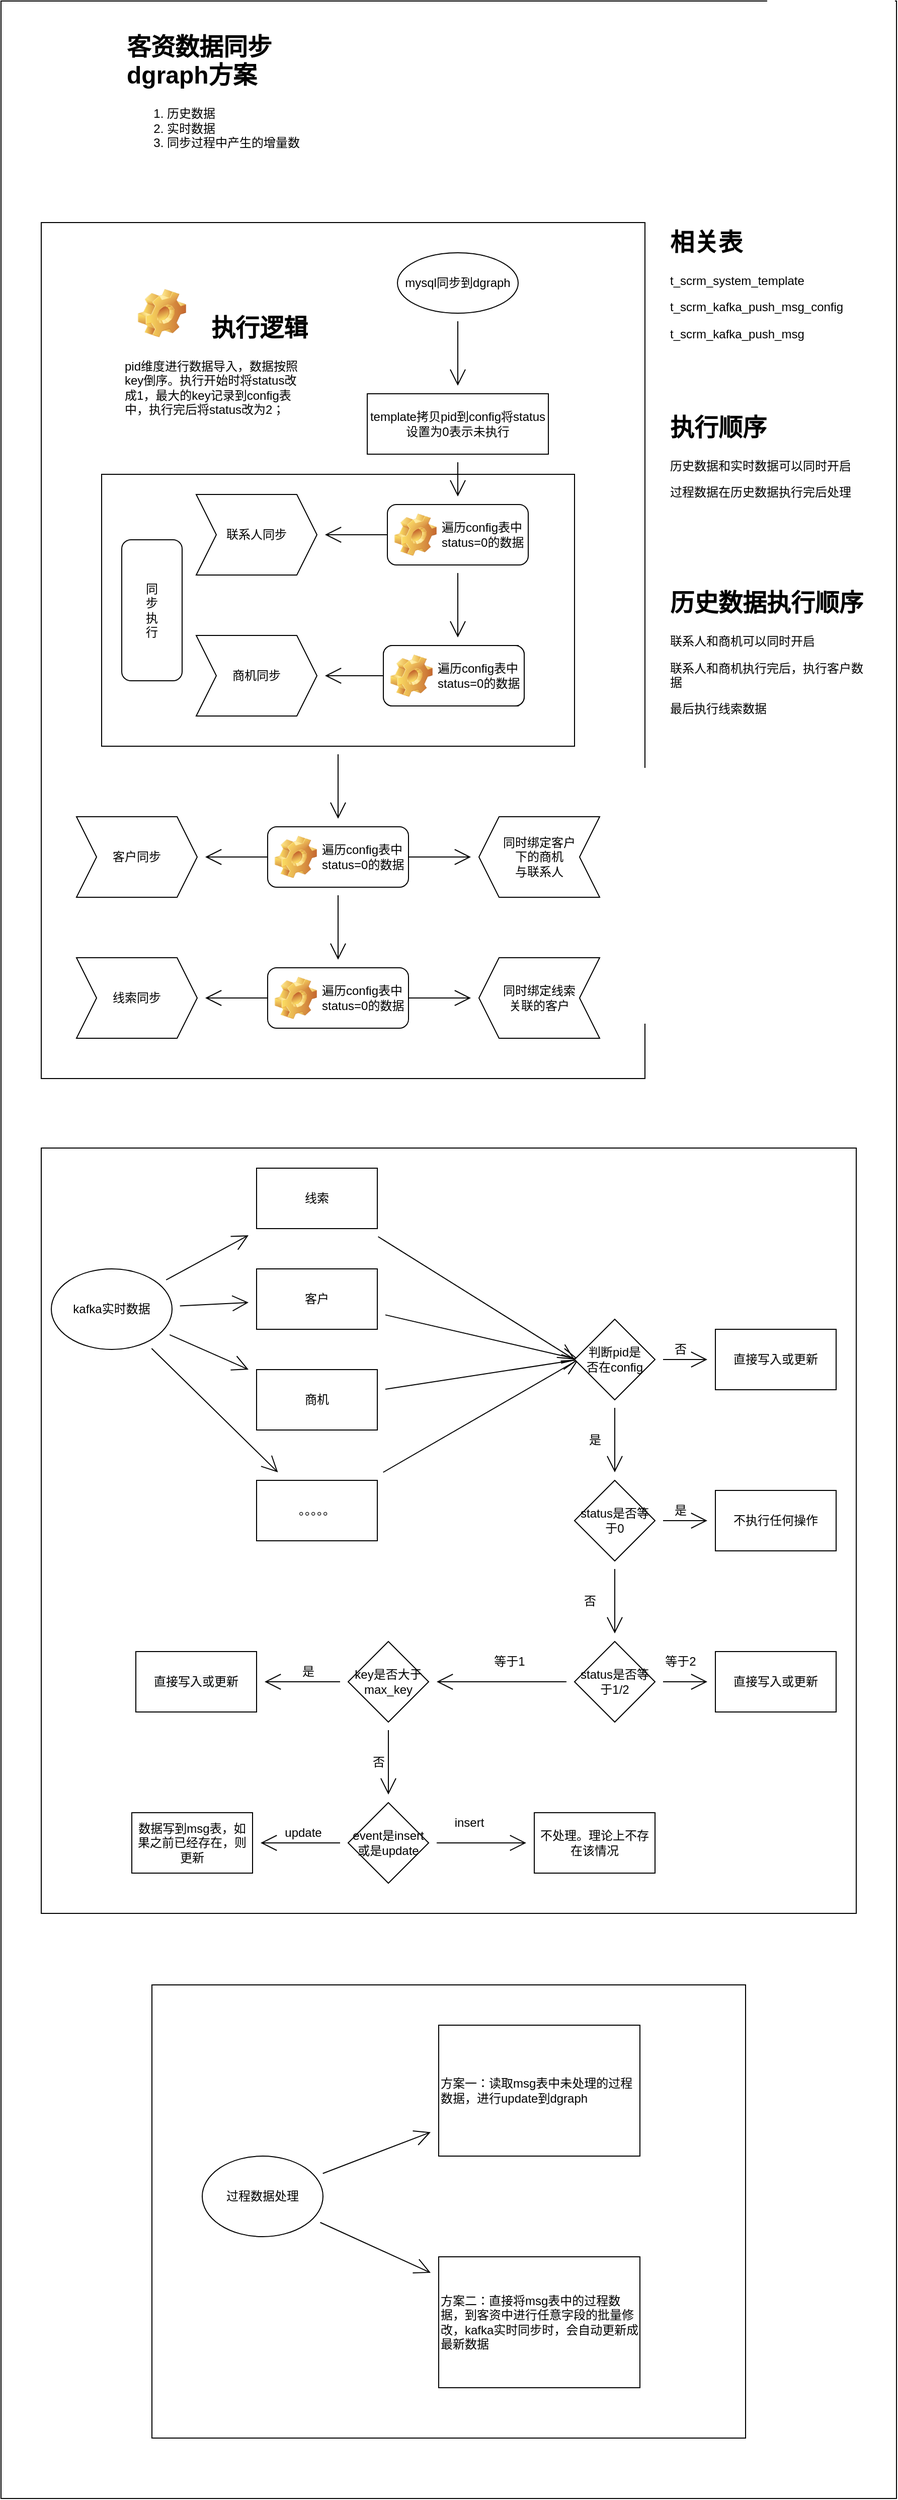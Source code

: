 <mxfile version="15.3.4" type="github">
  <diagram id="g6yYjkr6-7rxkAiS20dw" name="Page-1">
    <mxGraphModel dx="2404" dy="982" grid="1" gridSize="10" guides="1" tooltips="1" connect="1" arrows="1" fold="1" page="1" pageScale="1" pageWidth="827" pageHeight="1169" math="0" shadow="0">
      <root>
        <mxCell id="0" />
        <mxCell id="1" parent="0" />
        <mxCell id="6HXKAiUreTgjCRLAevFc-127" value="" style="rounded=0;whiteSpace=wrap;html=1;hachureGap=4;pointerEvents=0;fillColor=default;align=left;verticalAlign=middle;" vertex="1" parent="1">
          <mxGeometry x="-440" y="40" width="890" height="2480" as="geometry" />
        </mxCell>
        <mxCell id="6HXKAiUreTgjCRLAevFc-124" value="" style="rounded=0;whiteSpace=wrap;html=1;hachureGap=4;pointerEvents=0;fillColor=default;align=left;verticalAlign=middle;" vertex="1" parent="1">
          <mxGeometry x="-400" y="260" width="600" height="850" as="geometry" />
        </mxCell>
        <mxCell id="6HXKAiUreTgjCRLAevFc-123" value="" style="rounded=0;whiteSpace=wrap;html=1;hachureGap=4;pointerEvents=0;fillColor=default;align=left;verticalAlign=middle;" vertex="1" parent="1">
          <mxGeometry x="-400" y="1179" width="810" height="760" as="geometry" />
        </mxCell>
        <mxCell id="6HXKAiUreTgjCRLAevFc-122" value="" style="rounded=0;whiteSpace=wrap;html=1;hachureGap=4;pointerEvents=0;fillColor=default;align=left;verticalAlign=middle;" vertex="1" parent="1">
          <mxGeometry x="-290" y="2010" width="590" height="450" as="geometry" />
        </mxCell>
        <mxCell id="6HXKAiUreTgjCRLAevFc-22" value="" style="edgeStyle=none;curved=1;rounded=0;orthogonalLoop=1;jettySize=auto;html=1;endArrow=open;startSize=14;endSize=14;sourcePerimeterSpacing=8;targetPerimeterSpacing=8;" edge="1" parent="1" source="6HXKAiUreTgjCRLAevFc-17">
          <mxGeometry relative="1" as="geometry">
            <mxPoint x="-105" y="852" as="targetPoint" />
          </mxGeometry>
        </mxCell>
        <mxCell id="6HXKAiUreTgjCRLAevFc-17" value="" style="rounded=0;whiteSpace=wrap;html=1;hachureGap=4;pointerEvents=0;" vertex="1" parent="1">
          <mxGeometry x="-340" y="510" width="470" height="270" as="geometry" />
        </mxCell>
        <mxCell id="6HXKAiUreTgjCRLAevFc-6" value="" style="edgeStyle=none;curved=1;rounded=0;orthogonalLoop=1;jettySize=auto;html=1;endArrow=open;startSize=14;endSize=14;sourcePerimeterSpacing=8;targetPerimeterSpacing=8;" edge="1" parent="1" source="6HXKAiUreTgjCRLAevFc-2">
          <mxGeometry relative="1" as="geometry">
            <mxPoint x="14" y="532" as="targetPoint" />
          </mxGeometry>
        </mxCell>
        <mxCell id="6HXKAiUreTgjCRLAevFc-2" value="template拷贝pid到config将status设置为0表示未执行" style="rounded=0;whiteSpace=wrap;html=1;hachureGap=4;pointerEvents=0;" vertex="1" parent="1">
          <mxGeometry x="-76" y="430" width="180" height="60" as="geometry" />
        </mxCell>
        <mxCell id="6HXKAiUreTgjCRLAevFc-3" value="&lt;h1&gt;相关表&lt;/h1&gt;&lt;p&gt;&lt;span style=&quot;text-align: center&quot;&gt;t_scrm_system_template&lt;/span&gt;&lt;br&gt;&lt;/p&gt;&lt;p&gt;&lt;span style=&quot;text-align: center&quot;&gt;t_scrm_kafka_push_msg_config&lt;br&gt;&lt;/span&gt;&lt;/p&gt;&lt;p&gt;&lt;span style=&quot;text-align: center&quot;&gt;t_scrm_kafka_push_msg&lt;br&gt;&lt;/span&gt;&lt;/p&gt;&lt;p&gt;&lt;span style=&quot;text-align: center&quot;&gt;&lt;br&gt;&lt;/span&gt;&lt;/p&gt;" style="text;html=1;strokeColor=none;fillColor=none;spacing=5;spacingTop=-20;whiteSpace=wrap;overflow=hidden;rounded=0;hachureGap=4;pointerEvents=0;" vertex="1" parent="1">
          <mxGeometry x="220" y="260" width="190" height="120" as="geometry" />
        </mxCell>
        <mxCell id="6HXKAiUreTgjCRLAevFc-12" value="" style="edgeStyle=none;curved=1;rounded=0;orthogonalLoop=1;jettySize=auto;html=1;endArrow=open;startSize=14;endSize=14;sourcePerimeterSpacing=8;targetPerimeterSpacing=8;" edge="1" parent="1" target="6HXKAiUreTgjCRLAevFc-11">
          <mxGeometry relative="1" as="geometry">
            <mxPoint x="-54" y="570" as="sourcePoint" />
          </mxGeometry>
        </mxCell>
        <mxCell id="6HXKAiUreTgjCRLAevFc-14" value="" style="edgeStyle=none;curved=1;rounded=0;orthogonalLoop=1;jettySize=auto;html=1;endArrow=open;startSize=14;endSize=14;sourcePerimeterSpacing=8;targetPerimeterSpacing=8;" edge="1" parent="1" target="6HXKAiUreTgjCRLAevFc-13">
          <mxGeometry relative="1" as="geometry">
            <mxPoint x="14" y="608" as="sourcePoint" />
          </mxGeometry>
        </mxCell>
        <mxCell id="6HXKAiUreTgjCRLAevFc-11" value="联系人同步" style="shape=step;perimeter=stepPerimeter;whiteSpace=wrap;html=1;fixedSize=1;rounded=0;hachureGap=4;" vertex="1" parent="1">
          <mxGeometry x="-246" y="530" width="120" height="80" as="geometry" />
        </mxCell>
        <mxCell id="6HXKAiUreTgjCRLAevFc-16" value="" style="edgeStyle=none;curved=1;rounded=0;orthogonalLoop=1;jettySize=auto;html=1;endArrow=open;startSize=14;endSize=14;sourcePerimeterSpacing=8;targetPerimeterSpacing=8;" edge="1" parent="1" source="6HXKAiUreTgjCRLAevFc-13" target="6HXKAiUreTgjCRLAevFc-15">
          <mxGeometry relative="1" as="geometry" />
        </mxCell>
        <mxCell id="6HXKAiUreTgjCRLAevFc-13" value="遍历config表中status=0的数据" style="whiteSpace=wrap;html=1;rounded=0;hachureGap=4;" vertex="1" parent="1">
          <mxGeometry x="-46" y="680" width="120" height="60" as="geometry" />
        </mxCell>
        <mxCell id="6HXKAiUreTgjCRLAevFc-15" value="商机同步" style="shape=step;perimeter=stepPerimeter;whiteSpace=wrap;html=1;fixedSize=1;rounded=0;hachureGap=4;" vertex="1" parent="1">
          <mxGeometry x="-246" y="670" width="120" height="80" as="geometry" />
        </mxCell>
        <mxCell id="6HXKAiUreTgjCRLAevFc-18" value="同&lt;br&gt;步&lt;br&gt;执&lt;br&gt;行" style="rounded=1;whiteSpace=wrap;html=1;hachureGap=4;pointerEvents=0;" vertex="1" parent="1">
          <mxGeometry x="-320" y="575" width="60" height="140" as="geometry" />
        </mxCell>
        <mxCell id="6HXKAiUreTgjCRLAevFc-24" value="" style="edgeStyle=none;curved=1;rounded=0;orthogonalLoop=1;jettySize=auto;html=1;endArrow=open;startSize=14;endSize=14;sourcePerimeterSpacing=8;targetPerimeterSpacing=8;" edge="1" parent="1" target="6HXKAiUreTgjCRLAevFc-23">
          <mxGeometry relative="1" as="geometry">
            <mxPoint x="-173" y="890" as="sourcePoint" />
          </mxGeometry>
        </mxCell>
        <mxCell id="6HXKAiUreTgjCRLAevFc-26" value="" style="edgeStyle=none;curved=1;rounded=0;orthogonalLoop=1;jettySize=auto;html=1;endArrow=open;startSize=14;endSize=14;sourcePerimeterSpacing=8;targetPerimeterSpacing=8;" edge="1" parent="1">
          <mxGeometry relative="1" as="geometry">
            <mxPoint x="-105" y="928" as="sourcePoint" />
            <mxPoint x="-105" y="992" as="targetPoint" />
          </mxGeometry>
        </mxCell>
        <mxCell id="6HXKAiUreTgjCRLAevFc-30" value="" style="edgeStyle=none;curved=1;rounded=0;orthogonalLoop=1;jettySize=auto;html=1;endArrow=open;startSize=14;endSize=14;sourcePerimeterSpacing=8;targetPerimeterSpacing=8;" edge="1" parent="1" target="6HXKAiUreTgjCRLAevFc-29">
          <mxGeometry relative="1" as="geometry">
            <mxPoint x="-37" y="890" as="sourcePoint" />
          </mxGeometry>
        </mxCell>
        <mxCell id="6HXKAiUreTgjCRLAevFc-23" value="客户同步" style="shape=step;perimeter=stepPerimeter;whiteSpace=wrap;html=1;fixedSize=1;rounded=0;hachureGap=4;" vertex="1" parent="1">
          <mxGeometry x="-365" y="850" width="120" height="80" as="geometry" />
        </mxCell>
        <mxCell id="6HXKAiUreTgjCRLAevFc-28" value="" style="edgeStyle=none;curved=1;rounded=0;orthogonalLoop=1;jettySize=auto;html=1;endArrow=open;startSize=14;endSize=14;sourcePerimeterSpacing=8;targetPerimeterSpacing=8;" edge="1" parent="1" target="6HXKAiUreTgjCRLAevFc-27">
          <mxGeometry relative="1" as="geometry">
            <mxPoint x="-173" y="1030" as="sourcePoint" />
          </mxGeometry>
        </mxCell>
        <mxCell id="6HXKAiUreTgjCRLAevFc-33" value="" style="edgeStyle=none;curved=1;rounded=0;orthogonalLoop=1;jettySize=auto;html=1;endArrow=open;startSize=14;endSize=14;sourcePerimeterSpacing=8;targetPerimeterSpacing=8;" edge="1" parent="1" target="6HXKAiUreTgjCRLAevFc-32">
          <mxGeometry relative="1" as="geometry">
            <mxPoint x="-37" y="1030" as="sourcePoint" />
          </mxGeometry>
        </mxCell>
        <mxCell id="6HXKAiUreTgjCRLAevFc-27" value="线索同步" style="shape=step;perimeter=stepPerimeter;whiteSpace=wrap;html=1;fixedSize=1;rounded=0;hachureGap=4;" vertex="1" parent="1">
          <mxGeometry x="-365" y="990" width="120" height="80" as="geometry" />
        </mxCell>
        <mxCell id="6HXKAiUreTgjCRLAevFc-29" value="同时绑定客户&lt;br&gt;下的商机&lt;br&gt;与联系人" style="shape=step;perimeter=stepPerimeter;whiteSpace=wrap;html=1;fixedSize=1;rounded=0;hachureGap=4;direction=west;align=center;" vertex="1" parent="1">
          <mxGeometry x="35" y="850" width="120" height="80" as="geometry" />
        </mxCell>
        <mxCell id="6HXKAiUreTgjCRLAevFc-32" value="同时绑定线索&lt;br&gt;关联的客户" style="shape=step;perimeter=stepPerimeter;whiteSpace=wrap;html=1;fixedSize=1;rounded=0;hachureGap=4;direction=west;" vertex="1" parent="1">
          <mxGeometry x="35" y="990" width="120" height="80" as="geometry" />
        </mxCell>
        <mxCell id="6HXKAiUreTgjCRLAevFc-36" value="&lt;span style=&quot;font-weight: 400 ; text-align: center&quot;&gt;遍历config表中status=0的数据&lt;/span&gt;" style="label;whiteSpace=wrap;html=1;image=img/clipart/Gear_128x128.png;hachureGap=4;pointerEvents=0;" vertex="1" parent="1">
          <mxGeometry x="-60" y="680" width="140" height="60" as="geometry" />
        </mxCell>
        <mxCell id="6HXKAiUreTgjCRLAevFc-41" value="&lt;span style=&quot;font-weight: 400 ; text-align: center&quot;&gt;遍历config表中status=0的数据&lt;/span&gt;" style="label;whiteSpace=wrap;html=1;image=img/clipart/Gear_128x128.png;hachureGap=4;pointerEvents=0;" vertex="1" parent="1">
          <mxGeometry x="-60" y="680" width="140" height="60" as="geometry" />
        </mxCell>
        <mxCell id="6HXKAiUreTgjCRLAevFc-42" value="&lt;span style=&quot;font-weight: 400 ; text-align: center&quot;&gt;遍历config表中status=0的数据&lt;/span&gt;" style="label;whiteSpace=wrap;html=1;image=img/clipart/Gear_128x128.png;hachureGap=4;pointerEvents=0;" vertex="1" parent="1">
          <mxGeometry x="-56" y="540" width="140" height="60" as="geometry" />
        </mxCell>
        <mxCell id="6HXKAiUreTgjCRLAevFc-43" value="&lt;span style=&quot;font-weight: 400 ; text-align: center&quot;&gt;遍历config表中status=0的数据&lt;/span&gt;" style="label;whiteSpace=wrap;html=1;image=img/clipart/Gear_128x128.png;hachureGap=4;pointerEvents=0;" vertex="1" parent="1">
          <mxGeometry x="-175" y="860" width="140" height="60" as="geometry" />
        </mxCell>
        <mxCell id="6HXKAiUreTgjCRLAevFc-44" value="&lt;span style=&quot;font-weight: 400 ; text-align: center&quot;&gt;遍历config表中status=0的数据&lt;/span&gt;" style="label;whiteSpace=wrap;html=1;image=img/clipart/Gear_128x128.png;hachureGap=4;pointerEvents=0;" vertex="1" parent="1">
          <mxGeometry x="-175" y="1000" width="140" height="60" as="geometry" />
        </mxCell>
        <mxCell id="6HXKAiUreTgjCRLAevFc-46" value="" style="edgeStyle=none;curved=1;rounded=0;orthogonalLoop=1;jettySize=auto;html=1;endArrow=open;startSize=14;endSize=14;sourcePerimeterSpacing=8;targetPerimeterSpacing=8;" edge="1" parent="1" source="6HXKAiUreTgjCRLAevFc-45" target="6HXKAiUreTgjCRLAevFc-2">
          <mxGeometry relative="1" as="geometry" />
        </mxCell>
        <mxCell id="6HXKAiUreTgjCRLAevFc-45" value="mysql同步到dgraph" style="ellipse;whiteSpace=wrap;html=1;rounded=0;hachureGap=4;" vertex="1" parent="1">
          <mxGeometry x="-46" y="290" width="120" height="60" as="geometry" />
        </mxCell>
        <mxCell id="6HXKAiUreTgjCRLAevFc-50" value="" style="group" vertex="1" connectable="0" parent="1">
          <mxGeometry x="-320" y="320" width="190" height="145" as="geometry" />
        </mxCell>
        <mxCell id="6HXKAiUreTgjCRLAevFc-47" value="&lt;h1&gt;执行逻辑&lt;/h1&gt;&lt;p style=&quot;text-align: left&quot;&gt;pid维度进行数据导入，数据按照key倒序。执行开始时将status改成1，最大的key记录到config表中，执行完后将status改为2；&lt;/p&gt;" style="text;html=1;strokeColor=none;fillColor=none;spacing=5;spacingTop=-20;whiteSpace=wrap;overflow=hidden;rounded=0;hachureGap=4;pointerEvents=0;align=right;" vertex="1" parent="6HXKAiUreTgjCRLAevFc-50">
          <mxGeometry y="25" width="190" height="120" as="geometry" />
        </mxCell>
        <mxCell id="6HXKAiUreTgjCRLAevFc-48" value="" style="icon;html=1;image=img/clipart/Gear_128x128.png;hachureGap=4;pointerEvents=0;fillColor=default;strokeColor=none;" vertex="1" parent="6HXKAiUreTgjCRLAevFc-50">
          <mxGeometry x="10" width="60" height="60" as="geometry" />
        </mxCell>
        <mxCell id="6HXKAiUreTgjCRLAevFc-54" value="" style="edgeStyle=none;curved=1;rounded=0;orthogonalLoop=1;jettySize=auto;html=1;endArrow=open;startSize=14;endSize=14;sourcePerimeterSpacing=8;targetPerimeterSpacing=8;" edge="1" parent="1" source="6HXKAiUreTgjCRLAevFc-52" target="6HXKAiUreTgjCRLAevFc-53">
          <mxGeometry relative="1" as="geometry" />
        </mxCell>
        <mxCell id="6HXKAiUreTgjCRLAevFc-56" value="" style="edgeStyle=none;curved=1;rounded=0;orthogonalLoop=1;jettySize=auto;html=1;endArrow=open;startSize=14;endSize=14;sourcePerimeterSpacing=8;targetPerimeterSpacing=8;" edge="1" parent="1" source="6HXKAiUreTgjCRLAevFc-52" target="6HXKAiUreTgjCRLAevFc-55">
          <mxGeometry relative="1" as="geometry" />
        </mxCell>
        <mxCell id="6HXKAiUreTgjCRLAevFc-58" value="" style="edgeStyle=none;curved=1;rounded=0;orthogonalLoop=1;jettySize=auto;html=1;endArrow=open;startSize=14;endSize=14;sourcePerimeterSpacing=8;targetPerimeterSpacing=8;" edge="1" parent="1" source="6HXKAiUreTgjCRLAevFc-52" target="6HXKAiUreTgjCRLAevFc-57">
          <mxGeometry relative="1" as="geometry" />
        </mxCell>
        <mxCell id="6HXKAiUreTgjCRLAevFc-60" value="" style="edgeStyle=none;curved=1;rounded=0;orthogonalLoop=1;jettySize=auto;html=1;endArrow=open;startSize=14;endSize=14;sourcePerimeterSpacing=8;targetPerimeterSpacing=8;" edge="1" parent="1" source="6HXKAiUreTgjCRLAevFc-52" target="6HXKAiUreTgjCRLAevFc-59">
          <mxGeometry relative="1" as="geometry" />
        </mxCell>
        <mxCell id="6HXKAiUreTgjCRLAevFc-52" value="kafka实时数据" style="ellipse;whiteSpace=wrap;html=1;hachureGap=4;pointerEvents=0;fillColor=default;align=center;" vertex="1" parent="1">
          <mxGeometry x="-390" y="1299" width="120" height="80" as="geometry" />
        </mxCell>
        <mxCell id="6HXKAiUreTgjCRLAevFc-71" value="" style="edgeStyle=none;curved=1;rounded=0;orthogonalLoop=1;jettySize=auto;html=1;endArrow=open;startSize=14;endSize=14;sourcePerimeterSpacing=8;targetPerimeterSpacing=8;" edge="1" parent="1" source="6HXKAiUreTgjCRLAevFc-53" target="6HXKAiUreTgjCRLAevFc-70">
          <mxGeometry relative="1" as="geometry" />
        </mxCell>
        <mxCell id="6HXKAiUreTgjCRLAevFc-53" value="商机" style="whiteSpace=wrap;html=1;align=center;fillColor=default;hachureGap=4;" vertex="1" parent="1">
          <mxGeometry x="-186" y="1399" width="120" height="60" as="geometry" />
        </mxCell>
        <mxCell id="6HXKAiUreTgjCRLAevFc-65" value="" style="edgeStyle=none;curved=1;rounded=0;orthogonalLoop=1;jettySize=auto;html=1;endArrow=open;startSize=14;endSize=14;sourcePerimeterSpacing=8;targetPerimeterSpacing=8;entryX=0;entryY=0.5;entryDx=0;entryDy=0;" edge="1" parent="1" source="6HXKAiUreTgjCRLAevFc-55">
          <mxGeometry relative="1" as="geometry">
            <mxPoint x="130" y="1389" as="targetPoint" />
          </mxGeometry>
        </mxCell>
        <mxCell id="6HXKAiUreTgjCRLAevFc-55" value="线索" style="whiteSpace=wrap;html=1;align=center;fillColor=default;hachureGap=4;" vertex="1" parent="1">
          <mxGeometry x="-186" y="1199" width="120" height="60" as="geometry" />
        </mxCell>
        <mxCell id="6HXKAiUreTgjCRLAevFc-69" value="" style="edgeStyle=none;curved=1;rounded=0;orthogonalLoop=1;jettySize=auto;html=1;endArrow=open;startSize=14;endSize=14;sourcePerimeterSpacing=8;targetPerimeterSpacing=8;" edge="1" parent="1" source="6HXKAiUreTgjCRLAevFc-57" target="6HXKAiUreTgjCRLAevFc-68">
          <mxGeometry relative="1" as="geometry" />
        </mxCell>
        <mxCell id="6HXKAiUreTgjCRLAevFc-57" value="客户" style="whiteSpace=wrap;html=1;align=center;fillColor=default;hachureGap=4;" vertex="1" parent="1">
          <mxGeometry x="-186" y="1299" width="120" height="60" as="geometry" />
        </mxCell>
        <mxCell id="6HXKAiUreTgjCRLAevFc-73" value="" style="edgeStyle=none;curved=1;rounded=0;orthogonalLoop=1;jettySize=auto;html=1;endArrow=open;startSize=14;endSize=14;sourcePerimeterSpacing=8;targetPerimeterSpacing=8;" edge="1" parent="1" source="6HXKAiUreTgjCRLAevFc-59" target="6HXKAiUreTgjCRLAevFc-72">
          <mxGeometry relative="1" as="geometry" />
        </mxCell>
        <mxCell id="6HXKAiUreTgjCRLAevFc-59" value="。。。。。" style="whiteSpace=wrap;html=1;fillColor=default;hachureGap=4;" vertex="1" parent="1">
          <mxGeometry x="-186" y="1509" width="120" height="60" as="geometry" />
        </mxCell>
        <mxCell id="6HXKAiUreTgjCRLAevFc-68" value="" style="shape=waypoint;size=6;pointerEvents=1;points=[];fillColor=default;resizable=0;rotatable=0;perimeter=centerPerimeter;snapToPoint=1;hachureGap=4;" vertex="1" parent="1">
          <mxGeometry x="114" y="1369" width="40" height="40" as="geometry" />
        </mxCell>
        <mxCell id="6HXKAiUreTgjCRLAevFc-70" value="" style="shape=waypoint;size=6;pointerEvents=1;points=[];fillColor=default;resizable=0;rotatable=0;perimeter=centerPerimeter;snapToPoint=1;hachureGap=4;" vertex="1" parent="1">
          <mxGeometry x="114" y="1369" width="40" height="40" as="geometry" />
        </mxCell>
        <mxCell id="6HXKAiUreTgjCRLAevFc-72" value="" style="shape=waypoint;size=6;pointerEvents=1;points=[];fillColor=default;resizable=0;rotatable=0;perimeter=centerPerimeter;snapToPoint=1;hachureGap=4;" vertex="1" parent="1">
          <mxGeometry x="114" y="1369" width="40" height="40" as="geometry" />
        </mxCell>
        <mxCell id="6HXKAiUreTgjCRLAevFc-81" value="" style="edgeStyle=none;curved=1;rounded=0;orthogonalLoop=1;jettySize=auto;html=1;endArrow=open;startSize=14;endSize=14;sourcePerimeterSpacing=8;targetPerimeterSpacing=8;" edge="1" parent="1" source="6HXKAiUreTgjCRLAevFc-74" target="6HXKAiUreTgjCRLAevFc-80">
          <mxGeometry relative="1" as="geometry" />
        </mxCell>
        <mxCell id="6HXKAiUreTgjCRLAevFc-84" value="" style="edgeStyle=none;curved=1;rounded=0;orthogonalLoop=1;jettySize=auto;html=1;endArrow=open;startSize=14;endSize=14;sourcePerimeterSpacing=8;targetPerimeterSpacing=8;" edge="1" parent="1" source="6HXKAiUreTgjCRLAevFc-74" target="6HXKAiUreTgjCRLAevFc-83">
          <mxGeometry relative="1" as="geometry" />
        </mxCell>
        <mxCell id="6HXKAiUreTgjCRLAevFc-74" value="判断pid是&lt;br&gt;否在config" style="rhombus;whiteSpace=wrap;html=1;fillColor=default;hachureGap=4;" vertex="1" parent="1">
          <mxGeometry x="130" y="1349" width="80" height="80" as="geometry" />
        </mxCell>
        <mxCell id="6HXKAiUreTgjCRLAevFc-79" value="是" style="text;html=1;align=center;verticalAlign=middle;resizable=0;points=[];autosize=1;strokeColor=none;fillColor=none;" vertex="1" parent="1">
          <mxGeometry x="135" y="1459" width="30" height="20" as="geometry" />
        </mxCell>
        <mxCell id="6HXKAiUreTgjCRLAevFc-80" value="直接写入或更新" style="whiteSpace=wrap;html=1;fillColor=default;hachureGap=4;" vertex="1" parent="1">
          <mxGeometry x="270" y="1359" width="120" height="60" as="geometry" />
        </mxCell>
        <mxCell id="6HXKAiUreTgjCRLAevFc-82" value="否" style="text;html=1;align=center;verticalAlign=middle;resizable=0;points=[];autosize=1;strokeColor=none;fillColor=none;" vertex="1" parent="1">
          <mxGeometry x="220" y="1369" width="30" height="20" as="geometry" />
        </mxCell>
        <mxCell id="6HXKAiUreTgjCRLAevFc-86" value="" style="edgeStyle=none;curved=1;rounded=0;orthogonalLoop=1;jettySize=auto;html=1;endArrow=open;startSize=14;endSize=14;sourcePerimeterSpacing=8;targetPerimeterSpacing=8;" edge="1" parent="1" source="6HXKAiUreTgjCRLAevFc-83" target="6HXKAiUreTgjCRLAevFc-85">
          <mxGeometry relative="1" as="geometry" />
        </mxCell>
        <mxCell id="6HXKAiUreTgjCRLAevFc-89" value="" style="edgeStyle=none;curved=1;rounded=0;orthogonalLoop=1;jettySize=auto;html=1;endArrow=open;startSize=14;endSize=14;sourcePerimeterSpacing=8;targetPerimeterSpacing=8;" edge="1" parent="1" source="6HXKAiUreTgjCRLAevFc-83" target="6HXKAiUreTgjCRLAevFc-88">
          <mxGeometry relative="1" as="geometry" />
        </mxCell>
        <mxCell id="6HXKAiUreTgjCRLAevFc-83" value="status是否等于0" style="rhombus;whiteSpace=wrap;html=1;fillColor=default;hachureGap=4;" vertex="1" parent="1">
          <mxGeometry x="130" y="1509" width="80" height="80" as="geometry" />
        </mxCell>
        <mxCell id="6HXKAiUreTgjCRLAevFc-85" value="不执行任何操作" style="whiteSpace=wrap;html=1;fillColor=default;hachureGap=4;" vertex="1" parent="1">
          <mxGeometry x="270" y="1519" width="120" height="60" as="geometry" />
        </mxCell>
        <mxCell id="6HXKAiUreTgjCRLAevFc-87" value="是" style="text;html=1;align=center;verticalAlign=middle;resizable=0;points=[];autosize=1;strokeColor=none;fillColor=none;" vertex="1" parent="1">
          <mxGeometry x="220" y="1529" width="30" height="20" as="geometry" />
        </mxCell>
        <mxCell id="6HXKAiUreTgjCRLAevFc-94" value="" style="edgeStyle=none;curved=1;rounded=0;orthogonalLoop=1;jettySize=auto;html=1;endArrow=open;startSize=14;endSize=14;sourcePerimeterSpacing=8;targetPerimeterSpacing=8;" edge="1" parent="1" source="6HXKAiUreTgjCRLAevFc-88" target="6HXKAiUreTgjCRLAevFc-93">
          <mxGeometry relative="1" as="geometry" />
        </mxCell>
        <mxCell id="6HXKAiUreTgjCRLAevFc-102" value="" style="edgeStyle=none;curved=1;rounded=0;orthogonalLoop=1;jettySize=auto;html=1;endArrow=open;startSize=14;endSize=14;sourcePerimeterSpacing=8;targetPerimeterSpacing=8;" edge="1" parent="1" source="6HXKAiUreTgjCRLAevFc-88" target="6HXKAiUreTgjCRLAevFc-101">
          <mxGeometry relative="1" as="geometry" />
        </mxCell>
        <mxCell id="6HXKAiUreTgjCRLAevFc-88" value="status是否等于1/2" style="rhombus;whiteSpace=wrap;html=1;fillColor=default;hachureGap=4;" vertex="1" parent="1">
          <mxGeometry x="130" y="1669" width="80" height="80" as="geometry" />
        </mxCell>
        <mxCell id="6HXKAiUreTgjCRLAevFc-90" value="否" style="text;html=1;align=center;verticalAlign=middle;resizable=0;points=[];autosize=1;strokeColor=none;fillColor=none;" vertex="1" parent="1">
          <mxGeometry x="130" y="1619" width="30" height="20" as="geometry" />
        </mxCell>
        <mxCell id="6HXKAiUreTgjCRLAevFc-93" value="&lt;span&gt;直接写入或更新&lt;/span&gt;" style="whiteSpace=wrap;html=1;fillColor=default;hachureGap=4;" vertex="1" parent="1">
          <mxGeometry x="270" y="1679" width="120" height="60" as="geometry" />
        </mxCell>
        <mxCell id="6HXKAiUreTgjCRLAevFc-95" value="等于2" style="text;html=1;align=center;verticalAlign=middle;resizable=0;points=[];autosize=1;strokeColor=none;fillColor=none;" vertex="1" parent="1">
          <mxGeometry x="210" y="1679" width="50" height="20" as="geometry" />
        </mxCell>
        <mxCell id="6HXKAiUreTgjCRLAevFc-99" value="等于1" style="text;html=1;align=center;verticalAlign=middle;resizable=0;points=[];autosize=1;strokeColor=none;fillColor=none;" vertex="1" parent="1">
          <mxGeometry x="40" y="1679" width="50" height="20" as="geometry" />
        </mxCell>
        <mxCell id="6HXKAiUreTgjCRLAevFc-104" value="" style="edgeStyle=none;curved=1;rounded=0;orthogonalLoop=1;jettySize=auto;html=1;endArrow=open;startSize=14;endSize=14;sourcePerimeterSpacing=8;targetPerimeterSpacing=8;" edge="1" parent="1" source="6HXKAiUreTgjCRLAevFc-101" target="6HXKAiUreTgjCRLAevFc-103">
          <mxGeometry relative="1" as="geometry" />
        </mxCell>
        <mxCell id="6HXKAiUreTgjCRLAevFc-107" value="" style="edgeStyle=none;curved=1;rounded=0;orthogonalLoop=1;jettySize=auto;html=1;endArrow=open;startSize=14;endSize=14;sourcePerimeterSpacing=8;targetPerimeterSpacing=8;" edge="1" parent="1" source="6HXKAiUreTgjCRLAevFc-101" target="6HXKAiUreTgjCRLAevFc-106">
          <mxGeometry relative="1" as="geometry" />
        </mxCell>
        <mxCell id="6HXKAiUreTgjCRLAevFc-101" value="key是否大于max_key" style="rhombus;whiteSpace=wrap;html=1;fillColor=default;hachureGap=4;" vertex="1" parent="1">
          <mxGeometry x="-95" y="1669" width="80" height="80" as="geometry" />
        </mxCell>
        <mxCell id="6HXKAiUreTgjCRLAevFc-103" value="&lt;meta charset=&quot;utf-8&quot;&gt;&lt;span style=&quot;color: rgb(0, 0, 0); font-family: helvetica; font-size: 12px; font-style: normal; font-weight: 400; letter-spacing: normal; text-align: center; text-indent: 0px; text-transform: none; word-spacing: 0px; background-color: rgb(248, 249, 250); display: inline; float: none;&quot;&gt;直接写入或更新&lt;/span&gt;" style="whiteSpace=wrap;html=1;fillColor=default;hachureGap=4;" vertex="1" parent="1">
          <mxGeometry x="-306" y="1679" width="120" height="60" as="geometry" />
        </mxCell>
        <mxCell id="6HXKAiUreTgjCRLAevFc-105" value="是" style="text;html=1;align=center;verticalAlign=middle;resizable=0;points=[];autosize=1;strokeColor=none;fillColor=none;" vertex="1" parent="1">
          <mxGeometry x="-150" y="1689" width="30" height="20" as="geometry" />
        </mxCell>
        <mxCell id="6HXKAiUreTgjCRLAevFc-110" value="" style="edgeStyle=none;curved=1;rounded=0;orthogonalLoop=1;jettySize=auto;html=1;endArrow=open;startSize=14;endSize=14;sourcePerimeterSpacing=8;targetPerimeterSpacing=8;" edge="1" parent="1" source="6HXKAiUreTgjCRLAevFc-106" target="6HXKAiUreTgjCRLAevFc-109">
          <mxGeometry relative="1" as="geometry" />
        </mxCell>
        <mxCell id="6HXKAiUreTgjCRLAevFc-113" value="" style="edgeStyle=none;curved=1;rounded=0;orthogonalLoop=1;jettySize=auto;html=1;endArrow=open;startSize=14;endSize=14;sourcePerimeterSpacing=8;targetPerimeterSpacing=8;" edge="1" parent="1" source="6HXKAiUreTgjCRLAevFc-106" target="6HXKAiUreTgjCRLAevFc-112">
          <mxGeometry relative="1" as="geometry" />
        </mxCell>
        <mxCell id="6HXKAiUreTgjCRLAevFc-106" value="event是insert 或是update" style="rhombus;whiteSpace=wrap;html=1;fillColor=default;hachureGap=4;" vertex="1" parent="1">
          <mxGeometry x="-95" y="1829" width="80" height="80" as="geometry" />
        </mxCell>
        <mxCell id="6HXKAiUreTgjCRLAevFc-108" value="否" style="text;html=1;align=center;verticalAlign=middle;resizable=0;points=[];autosize=1;strokeColor=none;fillColor=none;" vertex="1" parent="1">
          <mxGeometry x="-80" y="1779" width="30" height="20" as="geometry" />
        </mxCell>
        <mxCell id="6HXKAiUreTgjCRLAevFc-109" value="不处理。理论上不存在该情况" style="whiteSpace=wrap;html=1;fillColor=default;hachureGap=4;" vertex="1" parent="1">
          <mxGeometry x="90" y="1839" width="120" height="60" as="geometry" />
        </mxCell>
        <mxCell id="6HXKAiUreTgjCRLAevFc-111" value="insert" style="text;html=1;align=center;verticalAlign=middle;resizable=0;points=[];autosize=1;strokeColor=none;fillColor=none;" vertex="1" parent="1">
          <mxGeometry x="5" y="1839" width="40" height="20" as="geometry" />
        </mxCell>
        <mxCell id="6HXKAiUreTgjCRLAevFc-112" value="数据写到msg表，如果之前已经存在，则更新" style="whiteSpace=wrap;html=1;fillColor=default;hachureGap=4;" vertex="1" parent="1">
          <mxGeometry x="-310" y="1839" width="120" height="60" as="geometry" />
        </mxCell>
        <mxCell id="6HXKAiUreTgjCRLAevFc-117" value="" style="edgeStyle=none;curved=1;rounded=0;orthogonalLoop=1;jettySize=auto;html=1;endArrow=open;startSize=14;endSize=14;sourcePerimeterSpacing=8;targetPerimeterSpacing=8;" edge="1" parent="1" source="6HXKAiUreTgjCRLAevFc-115" target="6HXKAiUreTgjCRLAevFc-116">
          <mxGeometry relative="1" as="geometry" />
        </mxCell>
        <mxCell id="6HXKAiUreTgjCRLAevFc-119" value="" style="edgeStyle=none;curved=1;rounded=0;orthogonalLoop=1;jettySize=auto;html=1;endArrow=open;startSize=14;endSize=14;sourcePerimeterSpacing=8;targetPerimeterSpacing=8;" edge="1" parent="1" source="6HXKAiUreTgjCRLAevFc-115" target="6HXKAiUreTgjCRLAevFc-118">
          <mxGeometry relative="1" as="geometry" />
        </mxCell>
        <mxCell id="6HXKAiUreTgjCRLAevFc-115" value="过程数据处理" style="ellipse;whiteSpace=wrap;html=1;hachureGap=4;pointerEvents=0;fillColor=default;align=center;" vertex="1" parent="1">
          <mxGeometry x="-240" y="2180" width="120" height="80" as="geometry" />
        </mxCell>
        <mxCell id="6HXKAiUreTgjCRLAevFc-116" value="方案一：读取msg表中未处理的过程数据，进行update到dgraph" style="whiteSpace=wrap;html=1;fillColor=default;hachureGap=4;align=left;verticalAlign=middle;" vertex="1" parent="1">
          <mxGeometry x="-5" y="2050" width="200" height="130" as="geometry" />
        </mxCell>
        <mxCell id="6HXKAiUreTgjCRLAevFc-118" value="方案二：直接将msg表中的过程数据，到客资中进行任意字段的批量修改，kafka实时同步时，会自动更新成最新数据" style="whiteSpace=wrap;html=1;fillColor=default;hachureGap=4;align=left;" vertex="1" parent="1">
          <mxGeometry x="-5" y="2280" width="200" height="130" as="geometry" />
        </mxCell>
        <mxCell id="6HXKAiUreTgjCRLAevFc-120" value="&lt;h1&gt;客资数据同步dgraph方案&lt;/h1&gt;&lt;p&gt;&lt;/p&gt;&lt;ol&gt;&lt;li&gt;历史数据&lt;/li&gt;&lt;li&gt;实时数据&lt;/li&gt;&lt;li&gt;同步过程中产生的增量数据&lt;/li&gt;&lt;/ol&gt;&lt;p&gt;&lt;/p&gt;" style="text;html=1;strokeColor=none;fillColor=none;spacing=5;spacingTop=-20;whiteSpace=wrap;overflow=hidden;rounded=0;hachureGap=4;pointerEvents=0;align=left;verticalAlign=middle;" vertex="1" parent="1">
          <mxGeometry x="-320" y="70" width="190" height="120" as="geometry" />
        </mxCell>
        <mxCell id="6HXKAiUreTgjCRLAevFc-121" value="update" style="text;html=1;align=center;verticalAlign=middle;resizable=0;points=[];autosize=1;strokeColor=none;fillColor=none;" vertex="1" parent="1">
          <mxGeometry x="-165" y="1849" width="50" height="20" as="geometry" />
        </mxCell>
        <mxCell id="6HXKAiUreTgjCRLAevFc-125" value="&lt;h1&gt;执行顺序&lt;/h1&gt;&lt;p&gt;历史数据和实时数据可以同时开启&lt;/p&gt;&lt;p&gt;过程数据在历史数据执行完后处理&lt;/p&gt;" style="text;html=1;strokeColor=none;fillColor=none;spacing=5;spacingTop=-20;whiteSpace=wrap;overflow=hidden;rounded=0;hachureGap=4;pointerEvents=0;align=left;verticalAlign=middle;" vertex="1" parent="1">
          <mxGeometry x="220" y="440" width="190" height="120" as="geometry" />
        </mxCell>
        <mxCell id="6HXKAiUreTgjCRLAevFc-126" value="&lt;h1&gt;历史数据执行顺序&lt;/h1&gt;&lt;p&gt;联系人和商机可以同时开启&lt;/p&gt;&lt;p&gt;联系人和商机执行完后，执行客户数据&lt;/p&gt;&lt;p&gt;最后执行线索数据&lt;/p&gt;" style="text;html=1;strokeColor=none;fillColor=none;spacing=5;spacingTop=-20;whiteSpace=wrap;overflow=hidden;rounded=0;hachureGap=4;pointerEvents=0;align=left;verticalAlign=middle;" vertex="1" parent="1">
          <mxGeometry x="220" y="610" width="200" height="170" as="geometry" />
        </mxCell>
      </root>
    </mxGraphModel>
  </diagram>
</mxfile>
